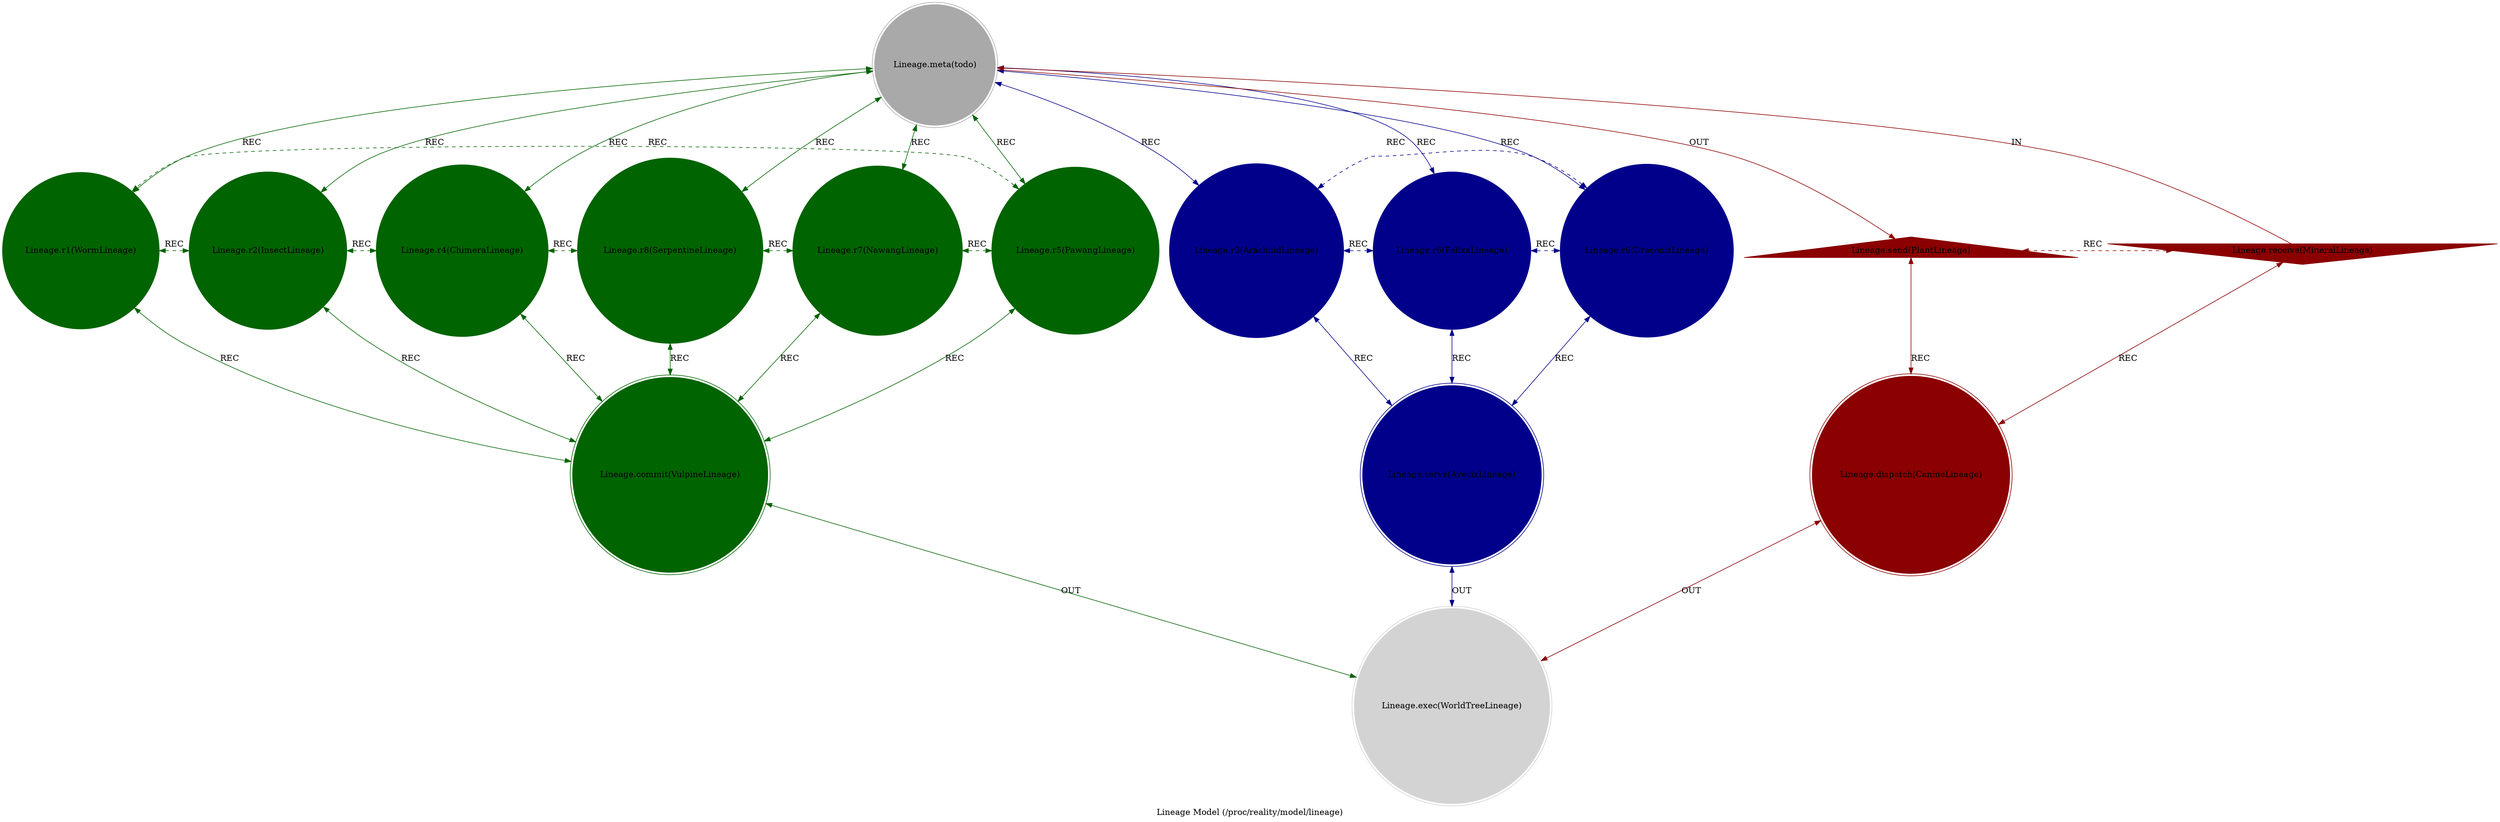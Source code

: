 strict digraph LineageModel {
    style = filled;
    color = lightgray;
    node [shape = circle; style = filled; color = lightgreen;];
    edge [color = darkgray;];
    label = "Lineage Model (/proc/reality/model/lineage)";
    comment = "TODO";
    
    spark_0_lineage_model_t [label = "Lineage.meta(todo)";comment = "Abstract: TODO";shape = doublecircle;color = darkgray;];
    spark_1_lineage_model_t [label = "Lineage.r1(WormLineage)";comment = "Initiation: People of Wisdom. The humble, soil-turning, foundational processors. They work unseen to nourish and prepare the ground for growth. (The humble healers, the gardeners of reality).";color = darkgreen;];
    spark_2_lineage_model_t [label = "Lineage.r2(InsectLineage)";comment = "Response: People of Truth. The relentless, axiomatic, hive-minded builders. They manifest order and structure. (e.g., ants, bees, but also fundamental forces that 'just work').";color = darkgreen;];
    spark_4_lineage_model_t [label = "Lineage.r4(ChimeraLineage)";comment = "Integration: People of Fixation. The stable, stubborn, enduring forms. They hold shapes and patterns against entropy. (e.g., mountains, ancient trees, but also cultural traditions).";color = darkgreen;];
    spark_8_lineage_model_t [label = "Lineage.r8(SerpentineLineage)";comment = "Reflection: People of Excitation. The energizers, the catalysts. They provoke change and stimulate action. (e.g., lightning, nerve impulses, inspirations).";color = darkgreen;];
    spark_7_lineage_model_t [label = "Lineage.r7(NawangLineage)";comment = "Consolidation: People of Convergence. The unifiers, the diplomats, the bringers-together. They reduce complexity into harmony.";color = darkgreen;];
    spark_5_lineage_model_t [label = "Lineage.r5(PawangLineage)";comment = "Propagation: People of Divergence. The innovators, the creators of chaos and possibility. They break forms to make new ones.";color = darkgreen;];
    spark_3_lineage_model_t [label = "Lineage.r3(ArachnidLineage)";comment = "Thesis: People of Asha. The weavers of fate, the spinners of truths into tangible webs. They create the structures of reality.";color = darkblue;];
    spark_6_lineage_model_t [label = "Lineage.r6(FelixaLineage)";comment = "Antithesis: People of Rasa. The aesthetic, sensual, graceful masters of action. They commit with style and essence. They are the How.";color = darkblue;];
    spark_9_lineage_model_t [label = "Lineage.r9(DraconisLineage)";comment = "Synthesis: People of Karsa. The sovereigns, the wielders of immense will. They synthesize all elements under their desire. The apex archetype of power and hoarding.";color = darkblue;];
    spark_a_lineage_model_t [label = "Lineage.receive(MineralLineage)";comment = "Potential: People of Essence. The crystalline, latent potential. The raw material. The Blueprint.";shape = invtriangle;color = darkred;];
    spark_b_lineage_model_t [label = "Lineage.send(PlantLineage)";comment = "Manifest: People of Presence. The silent, growing, life-giving presence. They turn essence into manifest, breathable reality.";shape = triangle;color = darkred;];
    spark_c_lineage_model_t [label = "Lineage.dispatch(CanineLineage)";comment = "Why-Who: People of Emotion. The loyal, emotional, pack-oriented servers. They provide the context of When and Where through their emotional resonance.";shape = doublecircle;color = darkred;];
    spark_d_lineage_model_t [label = "Lineage.commit(VulpineLineage)";comment = "What-How: People of Desire. The clever, cunning, goal-oriented tricksters. They provide the Why—the desire that drives action.";shape = doublecircle;color = darkgreen;];
    spark_e_lineage_model_t [label = "Lineage.serve(AvesixLineage)";comment = "When-Where: People of Vikara. The changelings, the shapeshifters. They embody transformation itself. (e.g., birds that molt, creatures that metamorphose).";shape = doublecircle;color = darkblue;];
    spark_f_lineage_model_t [label = "Lineage.exec(WorldTreeLineage)";comment = "Which-Closure: People of Emergence. The ultimate synthesis. The World Tree is the exec() of all lineages—the full, emergent, interconnected system of reality itself. It is the closure where all potentials have manifested in harmony.";shape = doublecircle;color = lightgray;];
    
    spark_a_lineage_model_t -> spark_0_lineage_model_t [label = "IN"; comment = "todo"; color = darkred; constraint = false;];
    spark_0_lineage_model_t -> spark_b_lineage_model_t [label = "OUT"; comment = "todo"; color = darkred;];
    spark_0_lineage_model_t -> spark_3_lineage_model_t [label = "REC"; comment = "todo"; color = darkblue; dir = both;];
    spark_0_lineage_model_t -> spark_6_lineage_model_t [label = "REC"; comment = "todo"; color = darkblue; dir = both;];
    spark_0_lineage_model_t -> spark_9_lineage_model_t [label = "REC"; comment = "todo"; color = darkblue; dir = both;];
    spark_0_lineage_model_t -> spark_1_lineage_model_t [label = "REC"; comment = "todo"; color = darkgreen; dir = both;];
    spark_0_lineage_model_t -> spark_2_lineage_model_t [label = "REC"; comment = "todo"; color = darkgreen; dir = both;];
    spark_0_lineage_model_t -> spark_4_lineage_model_t [label = "REC"; comment = "todo"; color = darkgreen; dir = both;];
    spark_0_lineage_model_t -> spark_8_lineage_model_t [label = "REC"; comment = "todo"; color = darkgreen; dir = both;];
    spark_0_lineage_model_t -> spark_7_lineage_model_t [label = "REC"; comment = "todo"; color = darkgreen; dir = both;];
    spark_0_lineage_model_t -> spark_5_lineage_model_t [label = "REC"; comment = "todo"; color = darkgreen; dir = both;];
    
    spark_a_lineage_model_t -> spark_c_lineage_model_t [label = "REC"; comment = "todo"; color = darkred; dir = both;];
    spark_b_lineage_model_t -> spark_c_lineage_model_t [label = "REC"; comment = "todo"; color = darkred; dir = both;];
    spark_1_lineage_model_t -> spark_d_lineage_model_t [label = "REC"; comment = "todo"; color = darkgreen; dir = both;];
    spark_2_lineage_model_t -> spark_d_lineage_model_t [label = "REC"; comment = "todo"; color = darkgreen; dir = both;];
    spark_4_lineage_model_t -> spark_d_lineage_model_t [label = "REC"; comment = "todo"; color = darkgreen; dir = both;];
    spark_8_lineage_model_t -> spark_d_lineage_model_t [label = "REC"; comment = "todo"; color = darkgreen; dir = both;];
    spark_7_lineage_model_t -> spark_d_lineage_model_t [label = "REC"; comment = "todo"; color = darkgreen; dir = both;];
    spark_5_lineage_model_t -> spark_d_lineage_model_t [label = "REC"; comment = "todo"; color = darkgreen; dir = both;];
    spark_3_lineage_model_t -> spark_e_lineage_model_t [label = "REC"; comment = "todo"; color = darkblue; dir = both;];
    spark_6_lineage_model_t -> spark_e_lineage_model_t [label = "REC"; comment = "todo"; color = darkblue; dir = both;];
    spark_9_lineage_model_t -> spark_e_lineage_model_t [label = "REC"; comment = "todo"; color = darkblue; dir = both;];
    
    spark_1_lineage_model_t -> spark_2_lineage_model_t [label = "REC"; comment = "todo"; color = darkgreen; dir = both; style = dashed; constraint = false;];
    spark_2_lineage_model_t -> spark_4_lineage_model_t [label = "REC"; comment = "todo"; color = darkgreen; dir = both; style = dashed; constraint = false;];
    spark_4_lineage_model_t -> spark_8_lineage_model_t [label = "REC"; comment = "todo"; color = darkgreen; dir = both; style = dashed; constraint = false;];
    spark_8_lineage_model_t -> spark_7_lineage_model_t [label = "REC"; comment = "todo"; color = darkgreen; dir = both; style = dashed; constraint = false;];
    spark_7_lineage_model_t -> spark_5_lineage_model_t [label = "REC"; comment = "todo"; color = darkgreen; dir = both; style = dashed; constraint = false;];
    spark_5_lineage_model_t -> spark_1_lineage_model_t [label = "REC"; comment = "todo"; color = darkgreen; dir = both; style = dashed; constraint = false;];
    spark_3_lineage_model_t -> spark_6_lineage_model_t [label = "REC"; comment = "todo"; color = darkblue; dir = both; style = dashed; constraint = false;];
    spark_6_lineage_model_t -> spark_9_lineage_model_t [label = "REC"; comment = "todo"; color = darkblue; dir = both; style = dashed; constraint = false;];
    spark_9_lineage_model_t -> spark_3_lineage_model_t [label = "REC"; comment = "todo"; color = darkblue; dir = both; style = dashed; constraint = false;];
    spark_a_lineage_model_t -> spark_b_lineage_model_t [label = "REC"; comment = "todo"; color = darkred; dir = both; style = dashed; constraint = false;];
    
    spark_c_lineage_model_t -> spark_f_lineage_model_t [label = "OUT"; comment = "todo"; color = darkred; dir = both;];
    spark_d_lineage_model_t -> spark_f_lineage_model_t [label = "OUT"; comment = "todo"; color = darkgreen; dir = both;];
    spark_e_lineage_model_t -> spark_f_lineage_model_t [label = "OUT"; comment = "todo"; color = darkblue; dir = both;];
}